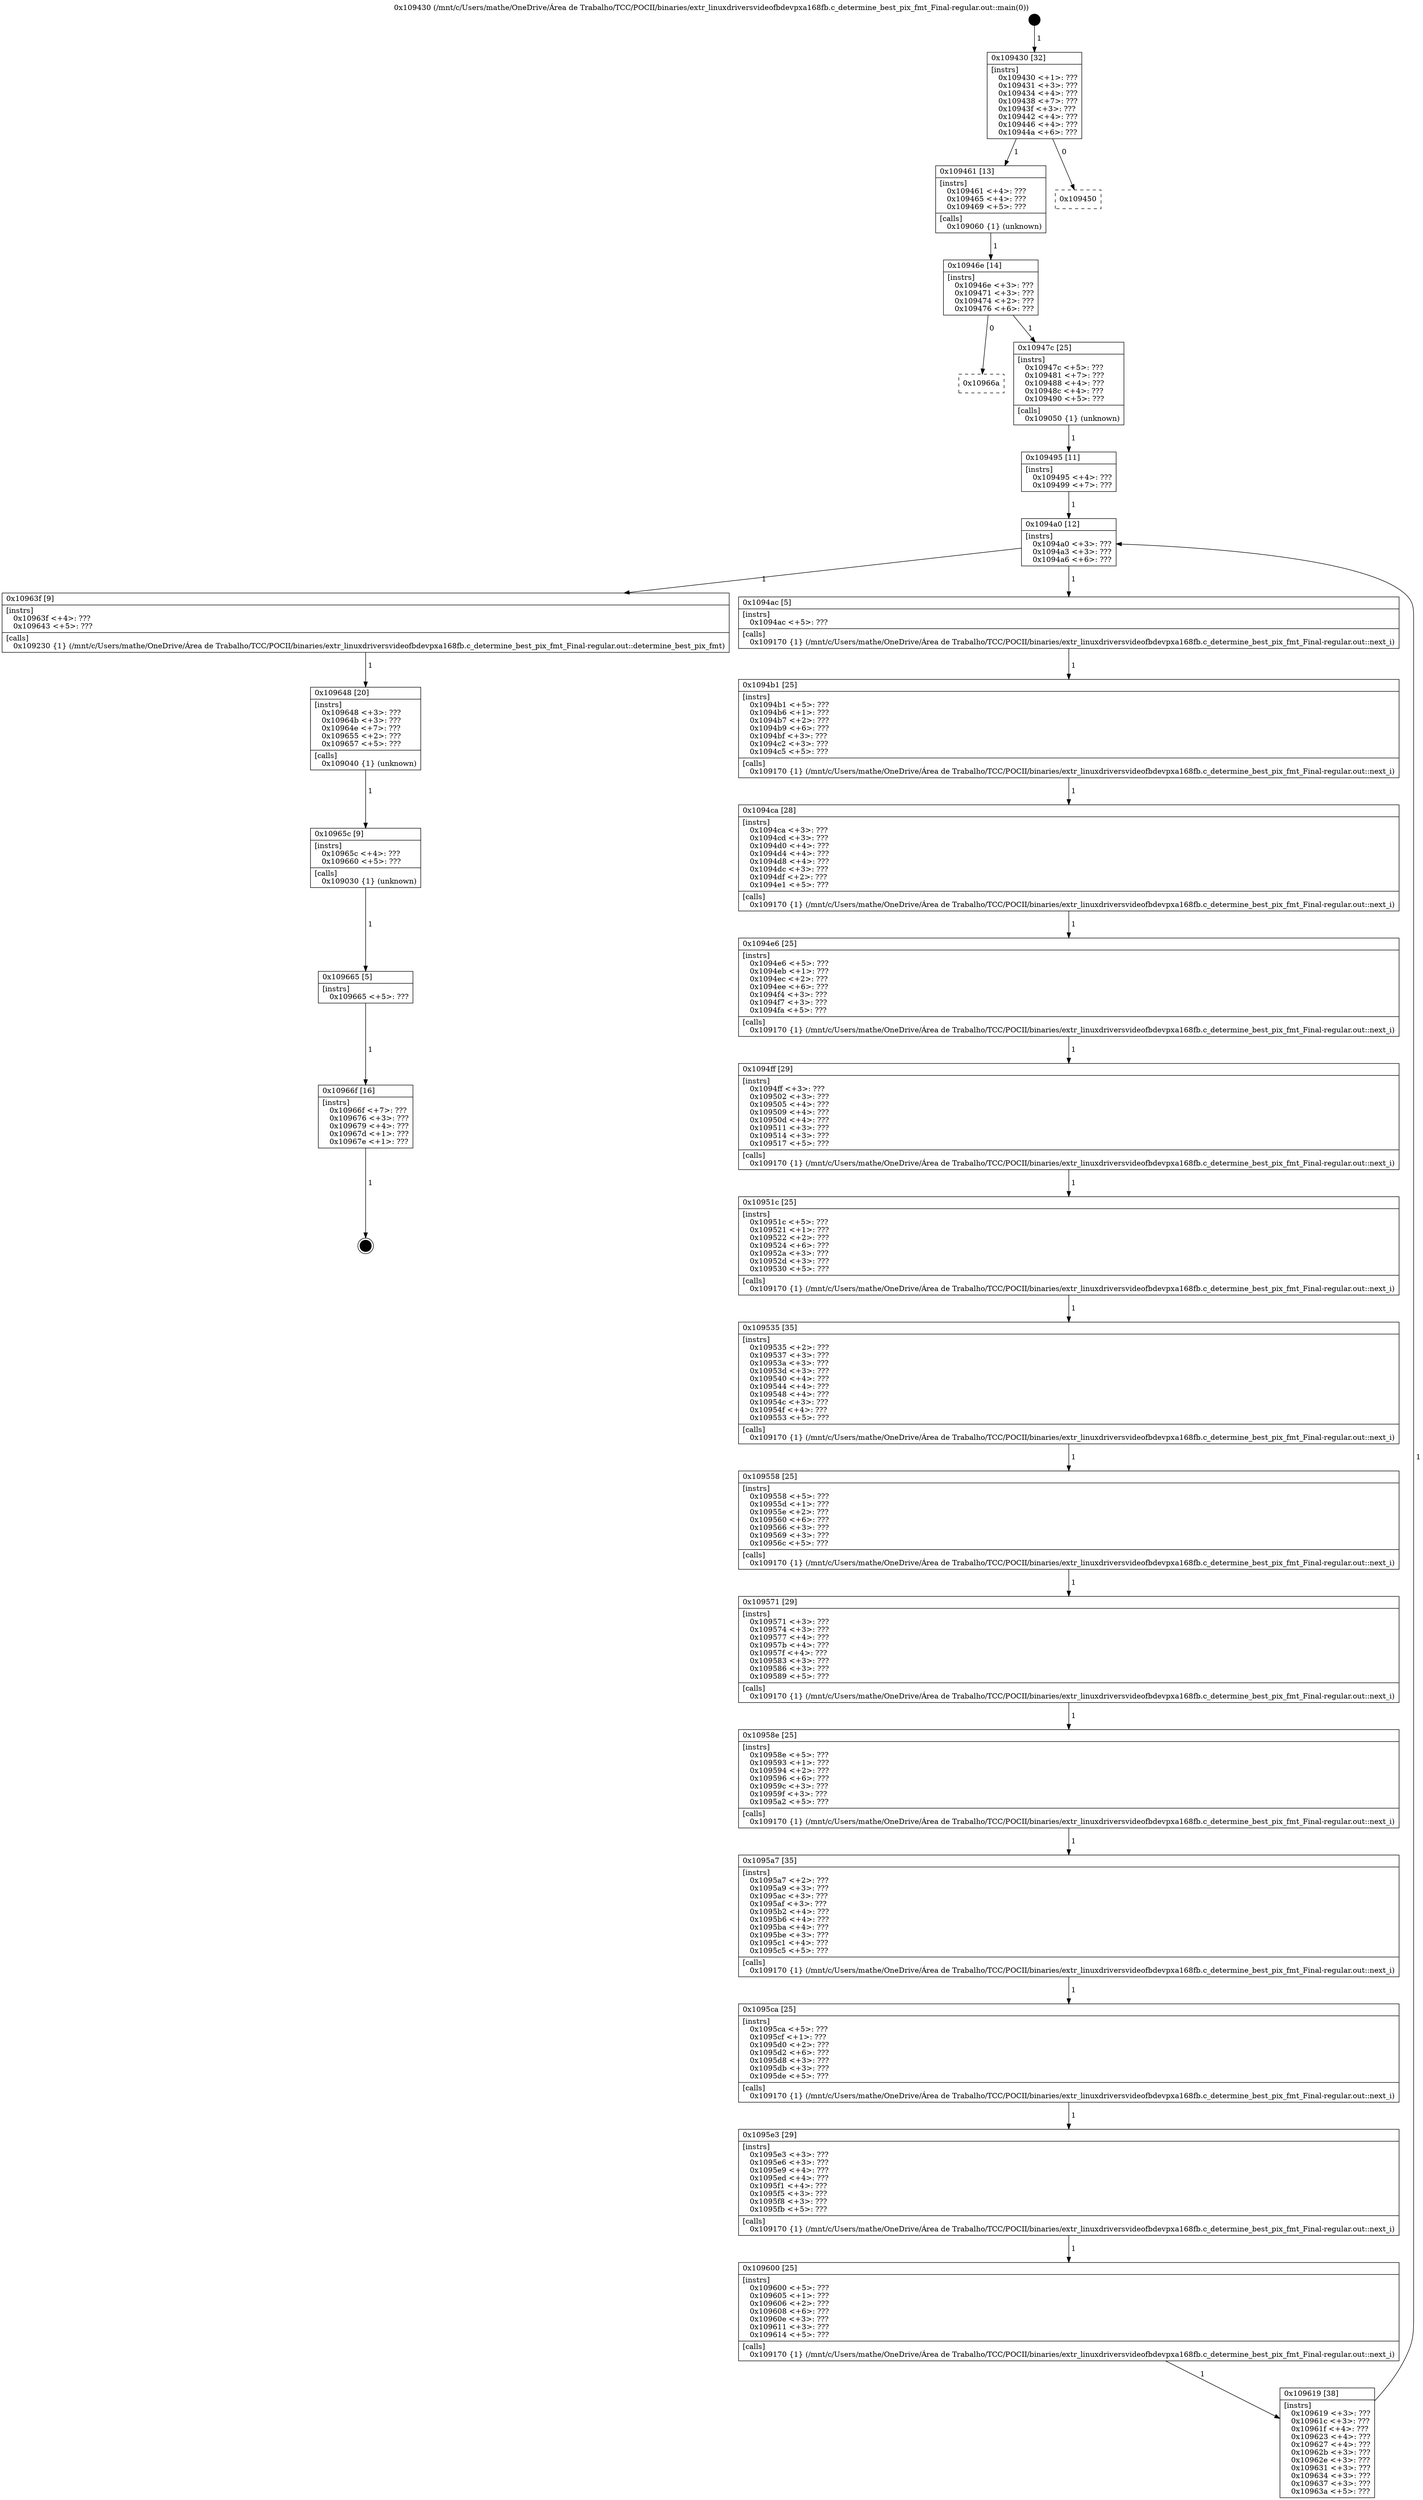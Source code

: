 digraph "0x109430" {
  label = "0x109430 (/mnt/c/Users/mathe/OneDrive/Área de Trabalho/TCC/POCII/binaries/extr_linuxdriversvideofbdevpxa168fb.c_determine_best_pix_fmt_Final-regular.out::main(0))"
  labelloc = "t"
  node[shape=record]

  Entry [label="",width=0.3,height=0.3,shape=circle,fillcolor=black,style=filled]
  "0x109430" [label="{
     0x109430 [32]\l
     | [instrs]\l
     &nbsp;&nbsp;0x109430 \<+1\>: ???\l
     &nbsp;&nbsp;0x109431 \<+3\>: ???\l
     &nbsp;&nbsp;0x109434 \<+4\>: ???\l
     &nbsp;&nbsp;0x109438 \<+7\>: ???\l
     &nbsp;&nbsp;0x10943f \<+3\>: ???\l
     &nbsp;&nbsp;0x109442 \<+4\>: ???\l
     &nbsp;&nbsp;0x109446 \<+4\>: ???\l
     &nbsp;&nbsp;0x10944a \<+6\>: ???\l
  }"]
  "0x109461" [label="{
     0x109461 [13]\l
     | [instrs]\l
     &nbsp;&nbsp;0x109461 \<+4\>: ???\l
     &nbsp;&nbsp;0x109465 \<+4\>: ???\l
     &nbsp;&nbsp;0x109469 \<+5\>: ???\l
     | [calls]\l
     &nbsp;&nbsp;0x109060 \{1\} (unknown)\l
  }"]
  "0x109450" [label="{
     0x109450\l
  }", style=dashed]
  "0x10946e" [label="{
     0x10946e [14]\l
     | [instrs]\l
     &nbsp;&nbsp;0x10946e \<+3\>: ???\l
     &nbsp;&nbsp;0x109471 \<+3\>: ???\l
     &nbsp;&nbsp;0x109474 \<+2\>: ???\l
     &nbsp;&nbsp;0x109476 \<+6\>: ???\l
  }"]
  "0x10966a" [label="{
     0x10966a\l
  }", style=dashed]
  "0x10947c" [label="{
     0x10947c [25]\l
     | [instrs]\l
     &nbsp;&nbsp;0x10947c \<+5\>: ???\l
     &nbsp;&nbsp;0x109481 \<+7\>: ???\l
     &nbsp;&nbsp;0x109488 \<+4\>: ???\l
     &nbsp;&nbsp;0x10948c \<+4\>: ???\l
     &nbsp;&nbsp;0x109490 \<+5\>: ???\l
     | [calls]\l
     &nbsp;&nbsp;0x109050 \{1\} (unknown)\l
  }"]
  Exit [label="",width=0.3,height=0.3,shape=circle,fillcolor=black,style=filled,peripheries=2]
  "0x1094a0" [label="{
     0x1094a0 [12]\l
     | [instrs]\l
     &nbsp;&nbsp;0x1094a0 \<+3\>: ???\l
     &nbsp;&nbsp;0x1094a3 \<+3\>: ???\l
     &nbsp;&nbsp;0x1094a6 \<+6\>: ???\l
  }"]
  "0x10963f" [label="{
     0x10963f [9]\l
     | [instrs]\l
     &nbsp;&nbsp;0x10963f \<+4\>: ???\l
     &nbsp;&nbsp;0x109643 \<+5\>: ???\l
     | [calls]\l
     &nbsp;&nbsp;0x109230 \{1\} (/mnt/c/Users/mathe/OneDrive/Área de Trabalho/TCC/POCII/binaries/extr_linuxdriversvideofbdevpxa168fb.c_determine_best_pix_fmt_Final-regular.out::determine_best_pix_fmt)\l
  }"]
  "0x1094ac" [label="{
     0x1094ac [5]\l
     | [instrs]\l
     &nbsp;&nbsp;0x1094ac \<+5\>: ???\l
     | [calls]\l
     &nbsp;&nbsp;0x109170 \{1\} (/mnt/c/Users/mathe/OneDrive/Área de Trabalho/TCC/POCII/binaries/extr_linuxdriversvideofbdevpxa168fb.c_determine_best_pix_fmt_Final-regular.out::next_i)\l
  }"]
  "0x1094b1" [label="{
     0x1094b1 [25]\l
     | [instrs]\l
     &nbsp;&nbsp;0x1094b1 \<+5\>: ???\l
     &nbsp;&nbsp;0x1094b6 \<+1\>: ???\l
     &nbsp;&nbsp;0x1094b7 \<+2\>: ???\l
     &nbsp;&nbsp;0x1094b9 \<+6\>: ???\l
     &nbsp;&nbsp;0x1094bf \<+3\>: ???\l
     &nbsp;&nbsp;0x1094c2 \<+3\>: ???\l
     &nbsp;&nbsp;0x1094c5 \<+5\>: ???\l
     | [calls]\l
     &nbsp;&nbsp;0x109170 \{1\} (/mnt/c/Users/mathe/OneDrive/Área de Trabalho/TCC/POCII/binaries/extr_linuxdriversvideofbdevpxa168fb.c_determine_best_pix_fmt_Final-regular.out::next_i)\l
  }"]
  "0x1094ca" [label="{
     0x1094ca [28]\l
     | [instrs]\l
     &nbsp;&nbsp;0x1094ca \<+3\>: ???\l
     &nbsp;&nbsp;0x1094cd \<+3\>: ???\l
     &nbsp;&nbsp;0x1094d0 \<+4\>: ???\l
     &nbsp;&nbsp;0x1094d4 \<+4\>: ???\l
     &nbsp;&nbsp;0x1094d8 \<+4\>: ???\l
     &nbsp;&nbsp;0x1094dc \<+3\>: ???\l
     &nbsp;&nbsp;0x1094df \<+2\>: ???\l
     &nbsp;&nbsp;0x1094e1 \<+5\>: ???\l
     | [calls]\l
     &nbsp;&nbsp;0x109170 \{1\} (/mnt/c/Users/mathe/OneDrive/Área de Trabalho/TCC/POCII/binaries/extr_linuxdriversvideofbdevpxa168fb.c_determine_best_pix_fmt_Final-regular.out::next_i)\l
  }"]
  "0x1094e6" [label="{
     0x1094e6 [25]\l
     | [instrs]\l
     &nbsp;&nbsp;0x1094e6 \<+5\>: ???\l
     &nbsp;&nbsp;0x1094eb \<+1\>: ???\l
     &nbsp;&nbsp;0x1094ec \<+2\>: ???\l
     &nbsp;&nbsp;0x1094ee \<+6\>: ???\l
     &nbsp;&nbsp;0x1094f4 \<+3\>: ???\l
     &nbsp;&nbsp;0x1094f7 \<+3\>: ???\l
     &nbsp;&nbsp;0x1094fa \<+5\>: ???\l
     | [calls]\l
     &nbsp;&nbsp;0x109170 \{1\} (/mnt/c/Users/mathe/OneDrive/Área de Trabalho/TCC/POCII/binaries/extr_linuxdriversvideofbdevpxa168fb.c_determine_best_pix_fmt_Final-regular.out::next_i)\l
  }"]
  "0x1094ff" [label="{
     0x1094ff [29]\l
     | [instrs]\l
     &nbsp;&nbsp;0x1094ff \<+3\>: ???\l
     &nbsp;&nbsp;0x109502 \<+3\>: ???\l
     &nbsp;&nbsp;0x109505 \<+4\>: ???\l
     &nbsp;&nbsp;0x109509 \<+4\>: ???\l
     &nbsp;&nbsp;0x10950d \<+4\>: ???\l
     &nbsp;&nbsp;0x109511 \<+3\>: ???\l
     &nbsp;&nbsp;0x109514 \<+3\>: ???\l
     &nbsp;&nbsp;0x109517 \<+5\>: ???\l
     | [calls]\l
     &nbsp;&nbsp;0x109170 \{1\} (/mnt/c/Users/mathe/OneDrive/Área de Trabalho/TCC/POCII/binaries/extr_linuxdriversvideofbdevpxa168fb.c_determine_best_pix_fmt_Final-regular.out::next_i)\l
  }"]
  "0x10951c" [label="{
     0x10951c [25]\l
     | [instrs]\l
     &nbsp;&nbsp;0x10951c \<+5\>: ???\l
     &nbsp;&nbsp;0x109521 \<+1\>: ???\l
     &nbsp;&nbsp;0x109522 \<+2\>: ???\l
     &nbsp;&nbsp;0x109524 \<+6\>: ???\l
     &nbsp;&nbsp;0x10952a \<+3\>: ???\l
     &nbsp;&nbsp;0x10952d \<+3\>: ???\l
     &nbsp;&nbsp;0x109530 \<+5\>: ???\l
     | [calls]\l
     &nbsp;&nbsp;0x109170 \{1\} (/mnt/c/Users/mathe/OneDrive/Área de Trabalho/TCC/POCII/binaries/extr_linuxdriversvideofbdevpxa168fb.c_determine_best_pix_fmt_Final-regular.out::next_i)\l
  }"]
  "0x109535" [label="{
     0x109535 [35]\l
     | [instrs]\l
     &nbsp;&nbsp;0x109535 \<+2\>: ???\l
     &nbsp;&nbsp;0x109537 \<+3\>: ???\l
     &nbsp;&nbsp;0x10953a \<+3\>: ???\l
     &nbsp;&nbsp;0x10953d \<+3\>: ???\l
     &nbsp;&nbsp;0x109540 \<+4\>: ???\l
     &nbsp;&nbsp;0x109544 \<+4\>: ???\l
     &nbsp;&nbsp;0x109548 \<+4\>: ???\l
     &nbsp;&nbsp;0x10954c \<+3\>: ???\l
     &nbsp;&nbsp;0x10954f \<+4\>: ???\l
     &nbsp;&nbsp;0x109553 \<+5\>: ???\l
     | [calls]\l
     &nbsp;&nbsp;0x109170 \{1\} (/mnt/c/Users/mathe/OneDrive/Área de Trabalho/TCC/POCII/binaries/extr_linuxdriversvideofbdevpxa168fb.c_determine_best_pix_fmt_Final-regular.out::next_i)\l
  }"]
  "0x109558" [label="{
     0x109558 [25]\l
     | [instrs]\l
     &nbsp;&nbsp;0x109558 \<+5\>: ???\l
     &nbsp;&nbsp;0x10955d \<+1\>: ???\l
     &nbsp;&nbsp;0x10955e \<+2\>: ???\l
     &nbsp;&nbsp;0x109560 \<+6\>: ???\l
     &nbsp;&nbsp;0x109566 \<+3\>: ???\l
     &nbsp;&nbsp;0x109569 \<+3\>: ???\l
     &nbsp;&nbsp;0x10956c \<+5\>: ???\l
     | [calls]\l
     &nbsp;&nbsp;0x109170 \{1\} (/mnt/c/Users/mathe/OneDrive/Área de Trabalho/TCC/POCII/binaries/extr_linuxdriversvideofbdevpxa168fb.c_determine_best_pix_fmt_Final-regular.out::next_i)\l
  }"]
  "0x109571" [label="{
     0x109571 [29]\l
     | [instrs]\l
     &nbsp;&nbsp;0x109571 \<+3\>: ???\l
     &nbsp;&nbsp;0x109574 \<+3\>: ???\l
     &nbsp;&nbsp;0x109577 \<+4\>: ???\l
     &nbsp;&nbsp;0x10957b \<+4\>: ???\l
     &nbsp;&nbsp;0x10957f \<+4\>: ???\l
     &nbsp;&nbsp;0x109583 \<+3\>: ???\l
     &nbsp;&nbsp;0x109586 \<+3\>: ???\l
     &nbsp;&nbsp;0x109589 \<+5\>: ???\l
     | [calls]\l
     &nbsp;&nbsp;0x109170 \{1\} (/mnt/c/Users/mathe/OneDrive/Área de Trabalho/TCC/POCII/binaries/extr_linuxdriversvideofbdevpxa168fb.c_determine_best_pix_fmt_Final-regular.out::next_i)\l
  }"]
  "0x10958e" [label="{
     0x10958e [25]\l
     | [instrs]\l
     &nbsp;&nbsp;0x10958e \<+5\>: ???\l
     &nbsp;&nbsp;0x109593 \<+1\>: ???\l
     &nbsp;&nbsp;0x109594 \<+2\>: ???\l
     &nbsp;&nbsp;0x109596 \<+6\>: ???\l
     &nbsp;&nbsp;0x10959c \<+3\>: ???\l
     &nbsp;&nbsp;0x10959f \<+3\>: ???\l
     &nbsp;&nbsp;0x1095a2 \<+5\>: ???\l
     | [calls]\l
     &nbsp;&nbsp;0x109170 \{1\} (/mnt/c/Users/mathe/OneDrive/Área de Trabalho/TCC/POCII/binaries/extr_linuxdriversvideofbdevpxa168fb.c_determine_best_pix_fmt_Final-regular.out::next_i)\l
  }"]
  "0x1095a7" [label="{
     0x1095a7 [35]\l
     | [instrs]\l
     &nbsp;&nbsp;0x1095a7 \<+2\>: ???\l
     &nbsp;&nbsp;0x1095a9 \<+3\>: ???\l
     &nbsp;&nbsp;0x1095ac \<+3\>: ???\l
     &nbsp;&nbsp;0x1095af \<+3\>: ???\l
     &nbsp;&nbsp;0x1095b2 \<+4\>: ???\l
     &nbsp;&nbsp;0x1095b6 \<+4\>: ???\l
     &nbsp;&nbsp;0x1095ba \<+4\>: ???\l
     &nbsp;&nbsp;0x1095be \<+3\>: ???\l
     &nbsp;&nbsp;0x1095c1 \<+4\>: ???\l
     &nbsp;&nbsp;0x1095c5 \<+5\>: ???\l
     | [calls]\l
     &nbsp;&nbsp;0x109170 \{1\} (/mnt/c/Users/mathe/OneDrive/Área de Trabalho/TCC/POCII/binaries/extr_linuxdriversvideofbdevpxa168fb.c_determine_best_pix_fmt_Final-regular.out::next_i)\l
  }"]
  "0x1095ca" [label="{
     0x1095ca [25]\l
     | [instrs]\l
     &nbsp;&nbsp;0x1095ca \<+5\>: ???\l
     &nbsp;&nbsp;0x1095cf \<+1\>: ???\l
     &nbsp;&nbsp;0x1095d0 \<+2\>: ???\l
     &nbsp;&nbsp;0x1095d2 \<+6\>: ???\l
     &nbsp;&nbsp;0x1095d8 \<+3\>: ???\l
     &nbsp;&nbsp;0x1095db \<+3\>: ???\l
     &nbsp;&nbsp;0x1095de \<+5\>: ???\l
     | [calls]\l
     &nbsp;&nbsp;0x109170 \{1\} (/mnt/c/Users/mathe/OneDrive/Área de Trabalho/TCC/POCII/binaries/extr_linuxdriversvideofbdevpxa168fb.c_determine_best_pix_fmt_Final-regular.out::next_i)\l
  }"]
  "0x1095e3" [label="{
     0x1095e3 [29]\l
     | [instrs]\l
     &nbsp;&nbsp;0x1095e3 \<+3\>: ???\l
     &nbsp;&nbsp;0x1095e6 \<+3\>: ???\l
     &nbsp;&nbsp;0x1095e9 \<+4\>: ???\l
     &nbsp;&nbsp;0x1095ed \<+4\>: ???\l
     &nbsp;&nbsp;0x1095f1 \<+4\>: ???\l
     &nbsp;&nbsp;0x1095f5 \<+3\>: ???\l
     &nbsp;&nbsp;0x1095f8 \<+3\>: ???\l
     &nbsp;&nbsp;0x1095fb \<+5\>: ???\l
     | [calls]\l
     &nbsp;&nbsp;0x109170 \{1\} (/mnt/c/Users/mathe/OneDrive/Área de Trabalho/TCC/POCII/binaries/extr_linuxdriversvideofbdevpxa168fb.c_determine_best_pix_fmt_Final-regular.out::next_i)\l
  }"]
  "0x109600" [label="{
     0x109600 [25]\l
     | [instrs]\l
     &nbsp;&nbsp;0x109600 \<+5\>: ???\l
     &nbsp;&nbsp;0x109605 \<+1\>: ???\l
     &nbsp;&nbsp;0x109606 \<+2\>: ???\l
     &nbsp;&nbsp;0x109608 \<+6\>: ???\l
     &nbsp;&nbsp;0x10960e \<+3\>: ???\l
     &nbsp;&nbsp;0x109611 \<+3\>: ???\l
     &nbsp;&nbsp;0x109614 \<+5\>: ???\l
     | [calls]\l
     &nbsp;&nbsp;0x109170 \{1\} (/mnt/c/Users/mathe/OneDrive/Área de Trabalho/TCC/POCII/binaries/extr_linuxdriversvideofbdevpxa168fb.c_determine_best_pix_fmt_Final-regular.out::next_i)\l
  }"]
  "0x109619" [label="{
     0x109619 [38]\l
     | [instrs]\l
     &nbsp;&nbsp;0x109619 \<+3\>: ???\l
     &nbsp;&nbsp;0x10961c \<+3\>: ???\l
     &nbsp;&nbsp;0x10961f \<+4\>: ???\l
     &nbsp;&nbsp;0x109623 \<+4\>: ???\l
     &nbsp;&nbsp;0x109627 \<+4\>: ???\l
     &nbsp;&nbsp;0x10962b \<+3\>: ???\l
     &nbsp;&nbsp;0x10962e \<+3\>: ???\l
     &nbsp;&nbsp;0x109631 \<+3\>: ???\l
     &nbsp;&nbsp;0x109634 \<+3\>: ???\l
     &nbsp;&nbsp;0x109637 \<+3\>: ???\l
     &nbsp;&nbsp;0x10963a \<+5\>: ???\l
  }"]
  "0x109495" [label="{
     0x109495 [11]\l
     | [instrs]\l
     &nbsp;&nbsp;0x109495 \<+4\>: ???\l
     &nbsp;&nbsp;0x109499 \<+7\>: ???\l
  }"]
  "0x109648" [label="{
     0x109648 [20]\l
     | [instrs]\l
     &nbsp;&nbsp;0x109648 \<+3\>: ???\l
     &nbsp;&nbsp;0x10964b \<+3\>: ???\l
     &nbsp;&nbsp;0x10964e \<+7\>: ???\l
     &nbsp;&nbsp;0x109655 \<+2\>: ???\l
     &nbsp;&nbsp;0x109657 \<+5\>: ???\l
     | [calls]\l
     &nbsp;&nbsp;0x109040 \{1\} (unknown)\l
  }"]
  "0x10965c" [label="{
     0x10965c [9]\l
     | [instrs]\l
     &nbsp;&nbsp;0x10965c \<+4\>: ???\l
     &nbsp;&nbsp;0x109660 \<+5\>: ???\l
     | [calls]\l
     &nbsp;&nbsp;0x109030 \{1\} (unknown)\l
  }"]
  "0x109665" [label="{
     0x109665 [5]\l
     | [instrs]\l
     &nbsp;&nbsp;0x109665 \<+5\>: ???\l
  }"]
  "0x10966f" [label="{
     0x10966f [16]\l
     | [instrs]\l
     &nbsp;&nbsp;0x10966f \<+7\>: ???\l
     &nbsp;&nbsp;0x109676 \<+3\>: ???\l
     &nbsp;&nbsp;0x109679 \<+4\>: ???\l
     &nbsp;&nbsp;0x10967d \<+1\>: ???\l
     &nbsp;&nbsp;0x10967e \<+1\>: ???\l
  }"]
  Entry -> "0x109430" [label=" 1"]
  "0x109430" -> "0x109461" [label=" 1"]
  "0x109430" -> "0x109450" [label=" 0"]
  "0x109461" -> "0x10946e" [label=" 1"]
  "0x10946e" -> "0x10966a" [label=" 0"]
  "0x10946e" -> "0x10947c" [label=" 1"]
  "0x10966f" -> Exit [label=" 1"]
  "0x10947c" -> "0x109495" [label=" 1"]
  "0x1094a0" -> "0x10963f" [label=" 1"]
  "0x1094a0" -> "0x1094ac" [label=" 1"]
  "0x1094ac" -> "0x1094b1" [label=" 1"]
  "0x1094b1" -> "0x1094ca" [label=" 1"]
  "0x1094ca" -> "0x1094e6" [label=" 1"]
  "0x1094e6" -> "0x1094ff" [label=" 1"]
  "0x1094ff" -> "0x10951c" [label=" 1"]
  "0x10951c" -> "0x109535" [label=" 1"]
  "0x109535" -> "0x109558" [label=" 1"]
  "0x109558" -> "0x109571" [label=" 1"]
  "0x109571" -> "0x10958e" [label=" 1"]
  "0x10958e" -> "0x1095a7" [label=" 1"]
  "0x1095a7" -> "0x1095ca" [label=" 1"]
  "0x1095ca" -> "0x1095e3" [label=" 1"]
  "0x1095e3" -> "0x109600" [label=" 1"]
  "0x109600" -> "0x109619" [label=" 1"]
  "0x109495" -> "0x1094a0" [label=" 1"]
  "0x109619" -> "0x1094a0" [label=" 1"]
  "0x10963f" -> "0x109648" [label=" 1"]
  "0x109648" -> "0x10965c" [label=" 1"]
  "0x10965c" -> "0x109665" [label=" 1"]
  "0x109665" -> "0x10966f" [label=" 1"]
}
